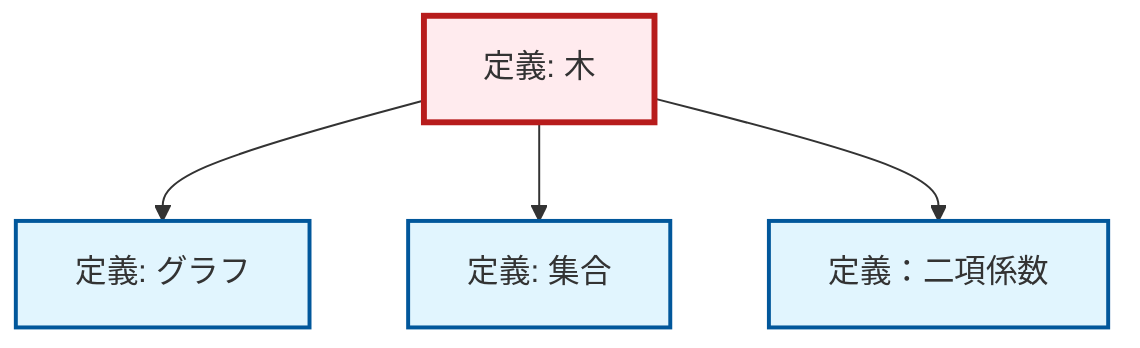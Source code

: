 graph TD
    classDef definition fill:#e1f5fe,stroke:#01579b,stroke-width:2px
    classDef theorem fill:#f3e5f5,stroke:#4a148c,stroke-width:2px
    classDef axiom fill:#fff3e0,stroke:#e65100,stroke-width:2px
    classDef example fill:#e8f5e9,stroke:#1b5e20,stroke-width:2px
    classDef current fill:#ffebee,stroke:#b71c1c,stroke-width:3px
    def-tree["定義: 木"]:::definition
    def-graph["定義: グラフ"]:::definition
    def-binomial-coefficient["定義：二項係数"]:::definition
    def-set["定義: 集合"]:::definition
    def-tree --> def-graph
    def-tree --> def-set
    def-tree --> def-binomial-coefficient
    class def-tree current